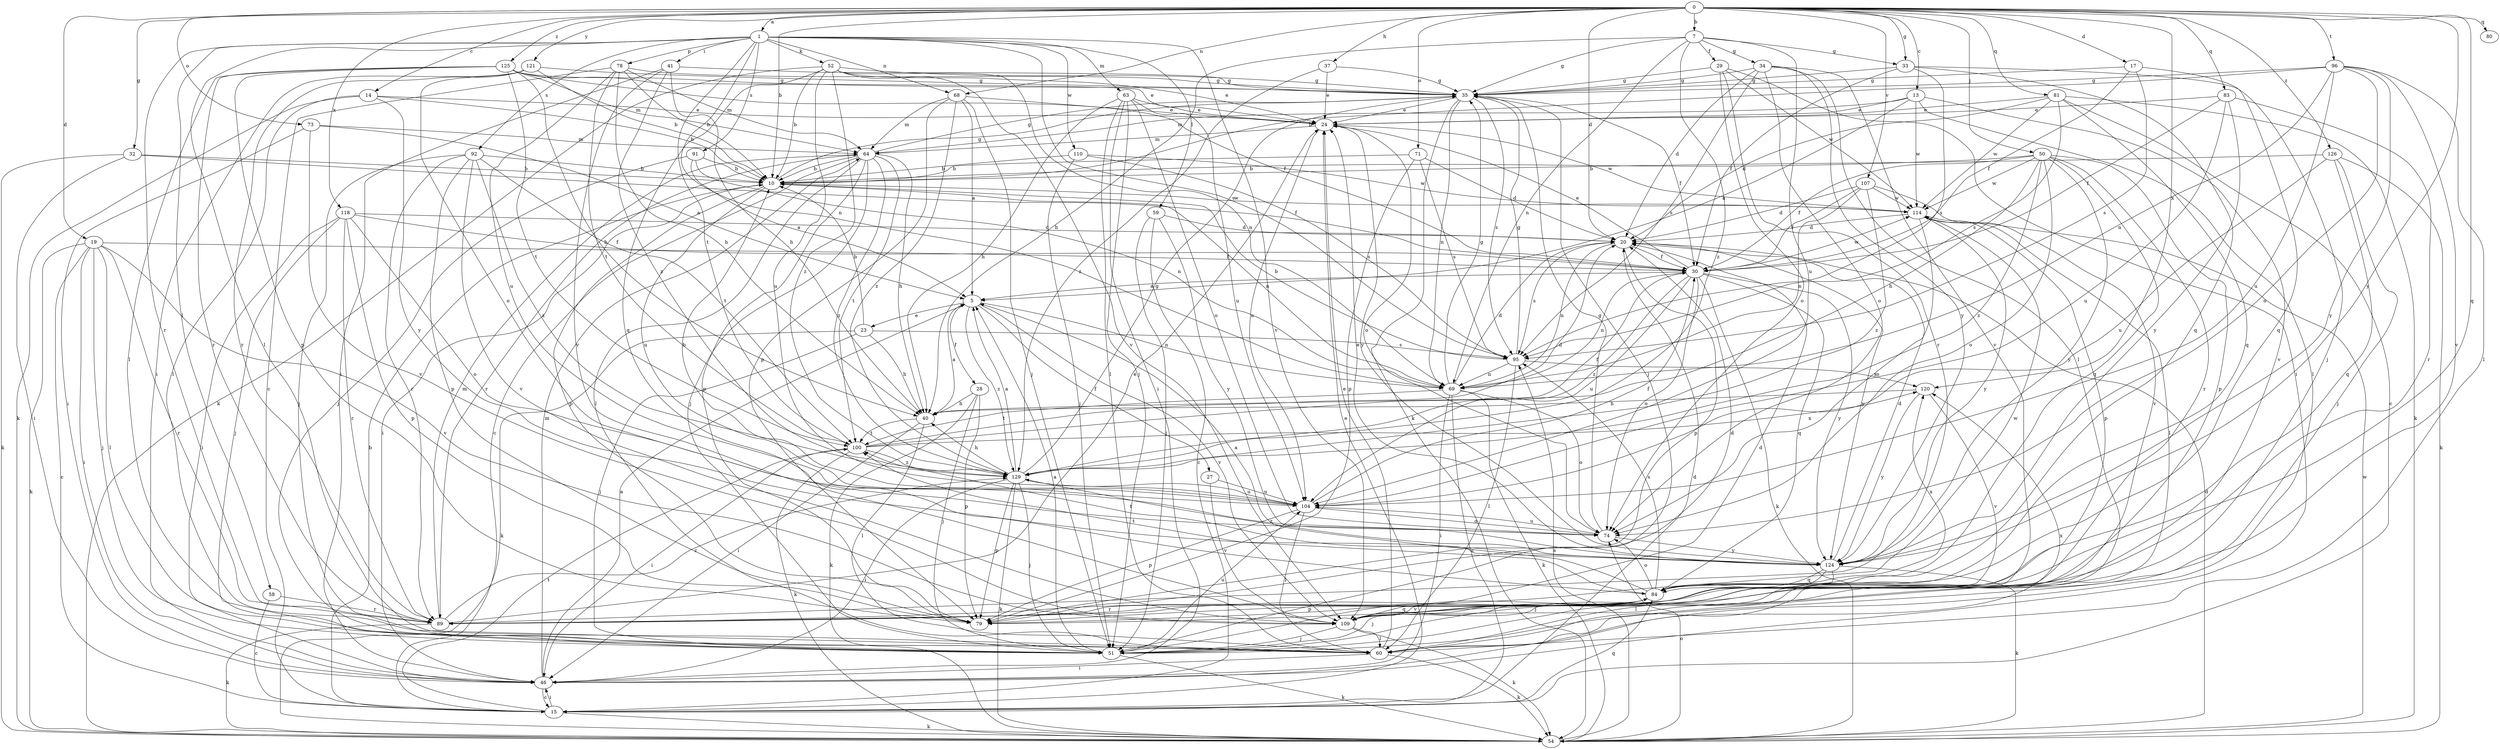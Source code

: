 strict digraph  {
0;
1;
5;
7;
10;
13;
14;
15;
17;
19;
20;
23;
24;
27;
28;
29;
30;
32;
33;
34;
35;
37;
40;
41;
46;
50;
51;
52;
54;
58;
59;
60;
63;
64;
68;
69;
71;
73;
74;
78;
79;
80;
81;
83;
84;
89;
91;
92;
95;
96;
100;
104;
107;
109;
110;
114;
118;
120;
121;
124;
125;
126;
129;
0 -> 1  [label=a];
0 -> 7  [label=b];
0 -> 10  [label=b];
0 -> 13  [label=c];
0 -> 14  [label=c];
0 -> 17  [label=d];
0 -> 19  [label=d];
0 -> 20  [label=d];
0 -> 32  [label=g];
0 -> 33  [label=g];
0 -> 37  [label=h];
0 -> 50  [label=j];
0 -> 68  [label=n];
0 -> 71  [label=o];
0 -> 73  [label=o];
0 -> 80  [label=q];
0 -> 81  [label=q];
0 -> 83  [label=q];
0 -> 84  [label=q];
0 -> 96  [label=t];
0 -> 107  [label=v];
0 -> 118  [label=x];
0 -> 120  [label=x];
0 -> 121  [label=y];
0 -> 124  [label=y];
0 -> 125  [label=z];
0 -> 126  [label=z];
1 -> 41  [label=i];
1 -> 52  [label=k];
1 -> 58  [label=l];
1 -> 59  [label=l];
1 -> 60  [label=l];
1 -> 63  [label=m];
1 -> 68  [label=n];
1 -> 69  [label=n];
1 -> 78  [label=p];
1 -> 89  [label=r];
1 -> 91  [label=s];
1 -> 92  [label=s];
1 -> 95  [label=s];
1 -> 100  [label=t];
1 -> 109  [label=v];
1 -> 110  [label=w];
5 -> 23  [label=e];
5 -> 27  [label=f];
5 -> 28  [label=f];
5 -> 69  [label=n];
5 -> 109  [label=v];
5 -> 129  [label=z];
7 -> 29  [label=f];
7 -> 33  [label=g];
7 -> 34  [label=g];
7 -> 35  [label=g];
7 -> 40  [label=h];
7 -> 69  [label=n];
7 -> 104  [label=u];
7 -> 129  [label=z];
10 -> 35  [label=g];
10 -> 46  [label=i];
10 -> 69  [label=n];
10 -> 79  [label=p];
10 -> 104  [label=u];
10 -> 114  [label=w];
13 -> 5  [label=a];
13 -> 24  [label=e];
13 -> 60  [label=l];
13 -> 64  [label=m];
13 -> 109  [label=v];
13 -> 114  [label=w];
14 -> 10  [label=b];
14 -> 24  [label=e];
14 -> 54  [label=k];
14 -> 60  [label=l];
14 -> 124  [label=y];
15 -> 10  [label=b];
15 -> 20  [label=d];
15 -> 24  [label=e];
15 -> 46  [label=i];
15 -> 54  [label=k];
15 -> 84  [label=q];
15 -> 100  [label=t];
17 -> 30  [label=f];
17 -> 35  [label=g];
17 -> 84  [label=q];
17 -> 95  [label=s];
19 -> 15  [label=c];
19 -> 30  [label=f];
19 -> 46  [label=i];
19 -> 51  [label=j];
19 -> 54  [label=k];
19 -> 60  [label=l];
19 -> 89  [label=r];
19 -> 109  [label=v];
20 -> 30  [label=f];
20 -> 69  [label=n];
20 -> 79  [label=p];
20 -> 95  [label=s];
20 -> 124  [label=y];
23 -> 10  [label=b];
23 -> 40  [label=h];
23 -> 51  [label=j];
23 -> 54  [label=k];
23 -> 95  [label=s];
24 -> 64  [label=m];
24 -> 74  [label=o];
24 -> 104  [label=u];
24 -> 114  [label=w];
24 -> 124  [label=y];
27 -> 104  [label=u];
27 -> 109  [label=v];
28 -> 40  [label=h];
28 -> 51  [label=j];
28 -> 54  [label=k];
28 -> 79  [label=p];
29 -> 35  [label=g];
29 -> 46  [label=i];
29 -> 74  [label=o];
29 -> 89  [label=r];
29 -> 114  [label=w];
30 -> 5  [label=a];
30 -> 24  [label=e];
30 -> 54  [label=k];
30 -> 69  [label=n];
30 -> 74  [label=o];
30 -> 84  [label=q];
30 -> 104  [label=u];
30 -> 114  [label=w];
30 -> 124  [label=y];
30 -> 129  [label=z];
32 -> 10  [label=b];
32 -> 30  [label=f];
32 -> 46  [label=i];
32 -> 54  [label=k];
33 -> 30  [label=f];
33 -> 35  [label=g];
33 -> 51  [label=j];
33 -> 84  [label=q];
33 -> 95  [label=s];
34 -> 20  [label=d];
34 -> 35  [label=g];
34 -> 60  [label=l];
34 -> 74  [label=o];
34 -> 95  [label=s];
34 -> 109  [label=v];
34 -> 124  [label=y];
35 -> 24  [label=e];
35 -> 30  [label=f];
35 -> 51  [label=j];
35 -> 54  [label=k];
35 -> 69  [label=n];
35 -> 95  [label=s];
37 -> 24  [label=e];
37 -> 35  [label=g];
37 -> 129  [label=z];
40 -> 5  [label=a];
40 -> 46  [label=i];
40 -> 60  [label=l];
40 -> 100  [label=t];
41 -> 35  [label=g];
41 -> 40  [label=h];
41 -> 46  [label=i];
41 -> 109  [label=v];
41 -> 129  [label=z];
46 -> 5  [label=a];
46 -> 15  [label=c];
46 -> 64  [label=m];
46 -> 120  [label=x];
50 -> 10  [label=b];
50 -> 30  [label=f];
50 -> 40  [label=h];
50 -> 74  [label=o];
50 -> 79  [label=p];
50 -> 84  [label=q];
50 -> 89  [label=r];
50 -> 114  [label=w];
50 -> 124  [label=y];
50 -> 129  [label=z];
51 -> 5  [label=a];
51 -> 20  [label=d];
51 -> 54  [label=k];
51 -> 104  [label=u];
52 -> 10  [label=b];
52 -> 24  [label=e];
52 -> 35  [label=g];
52 -> 54  [label=k];
52 -> 69  [label=n];
52 -> 84  [label=q];
52 -> 104  [label=u];
52 -> 109  [label=v];
52 -> 129  [label=z];
54 -> 20  [label=d];
54 -> 74  [label=o];
54 -> 95  [label=s];
54 -> 114  [label=w];
58 -> 15  [label=c];
58 -> 89  [label=r];
59 -> 15  [label=c];
59 -> 20  [label=d];
59 -> 51  [label=j];
59 -> 124  [label=y];
60 -> 24  [label=e];
60 -> 46  [label=i];
60 -> 54  [label=k];
63 -> 24  [label=e];
63 -> 40  [label=h];
63 -> 46  [label=i];
63 -> 51  [label=j];
63 -> 60  [label=l];
63 -> 74  [label=o];
63 -> 104  [label=u];
64 -> 10  [label=b];
64 -> 15  [label=c];
64 -> 35  [label=g];
64 -> 40  [label=h];
64 -> 51  [label=j];
64 -> 60  [label=l];
64 -> 79  [label=p];
64 -> 89  [label=r];
64 -> 100  [label=t];
64 -> 129  [label=z];
68 -> 5  [label=a];
68 -> 24  [label=e];
68 -> 51  [label=j];
68 -> 64  [label=m];
68 -> 79  [label=p];
68 -> 129  [label=z];
69 -> 15  [label=c];
69 -> 20  [label=d];
69 -> 35  [label=g];
69 -> 46  [label=i];
69 -> 54  [label=k];
69 -> 74  [label=o];
69 -> 100  [label=t];
71 -> 10  [label=b];
71 -> 20  [label=d];
71 -> 79  [label=p];
71 -> 95  [label=s];
73 -> 5  [label=a];
73 -> 46  [label=i];
73 -> 64  [label=m];
73 -> 109  [label=v];
74 -> 35  [label=g];
74 -> 104  [label=u];
74 -> 124  [label=y];
78 -> 10  [label=b];
78 -> 15  [label=c];
78 -> 35  [label=g];
78 -> 40  [label=h];
78 -> 64  [label=m];
78 -> 100  [label=t];
78 -> 104  [label=u];
79 -> 20  [label=d];
81 -> 15  [label=c];
81 -> 20  [label=d];
81 -> 24  [label=e];
81 -> 54  [label=k];
81 -> 84  [label=q];
81 -> 95  [label=s];
81 -> 114  [label=w];
83 -> 24  [label=e];
83 -> 30  [label=f];
83 -> 89  [label=r];
83 -> 104  [label=u];
83 -> 124  [label=y];
84 -> 5  [label=a];
84 -> 51  [label=j];
84 -> 74  [label=o];
84 -> 79  [label=p];
84 -> 89  [label=r];
84 -> 95  [label=s];
84 -> 100  [label=t];
84 -> 109  [label=v];
84 -> 120  [label=x];
89 -> 24  [label=e];
89 -> 54  [label=k];
89 -> 64  [label=m];
89 -> 114  [label=w];
89 -> 129  [label=z];
91 -> 5  [label=a];
91 -> 10  [label=b];
91 -> 51  [label=j];
91 -> 69  [label=n];
92 -> 10  [label=b];
92 -> 51  [label=j];
92 -> 79  [label=p];
92 -> 89  [label=r];
92 -> 100  [label=t];
92 -> 109  [label=v];
92 -> 129  [label=z];
95 -> 10  [label=b];
95 -> 35  [label=g];
95 -> 60  [label=l];
95 -> 69  [label=n];
95 -> 120  [label=x];
96 -> 10  [label=b];
96 -> 35  [label=g];
96 -> 60  [label=l];
96 -> 69  [label=n];
96 -> 74  [label=o];
96 -> 104  [label=u];
96 -> 109  [label=v];
96 -> 124  [label=y];
100 -> 20  [label=d];
100 -> 30  [label=f];
100 -> 46  [label=i];
100 -> 54  [label=k];
100 -> 120  [label=x];
100 -> 129  [label=z];
104 -> 10  [label=b];
104 -> 30  [label=f];
104 -> 60  [label=l];
104 -> 74  [label=o];
104 -> 79  [label=p];
107 -> 20  [label=d];
107 -> 30  [label=f];
107 -> 69  [label=n];
107 -> 109  [label=v];
107 -> 114  [label=w];
107 -> 129  [label=z];
109 -> 51  [label=j];
109 -> 54  [label=k];
109 -> 60  [label=l];
109 -> 84  [label=q];
110 -> 10  [label=b];
110 -> 51  [label=j];
110 -> 95  [label=s];
110 -> 114  [label=w];
114 -> 20  [label=d];
114 -> 60  [label=l];
114 -> 74  [label=o];
114 -> 79  [label=p];
114 -> 124  [label=y];
118 -> 20  [label=d];
118 -> 30  [label=f];
118 -> 46  [label=i];
118 -> 51  [label=j];
118 -> 74  [label=o];
118 -> 79  [label=p];
118 -> 89  [label=r];
120 -> 40  [label=h];
120 -> 109  [label=v];
120 -> 124  [label=y];
121 -> 10  [label=b];
121 -> 35  [label=g];
121 -> 46  [label=i];
121 -> 74  [label=o];
121 -> 89  [label=r];
124 -> 20  [label=d];
124 -> 24  [label=e];
124 -> 51  [label=j];
124 -> 54  [label=k];
124 -> 60  [label=l];
124 -> 84  [label=q];
124 -> 100  [label=t];
124 -> 129  [label=z];
125 -> 24  [label=e];
125 -> 30  [label=f];
125 -> 35  [label=g];
125 -> 40  [label=h];
125 -> 60  [label=l];
125 -> 64  [label=m];
125 -> 79  [label=p];
125 -> 89  [label=r];
125 -> 100  [label=t];
126 -> 10  [label=b];
126 -> 51  [label=j];
126 -> 54  [label=k];
126 -> 84  [label=q];
126 -> 104  [label=u];
129 -> 5  [label=a];
129 -> 35  [label=g];
129 -> 40  [label=h];
129 -> 46  [label=i];
129 -> 51  [label=j];
129 -> 54  [label=k];
129 -> 79  [label=p];
129 -> 104  [label=u];
}
